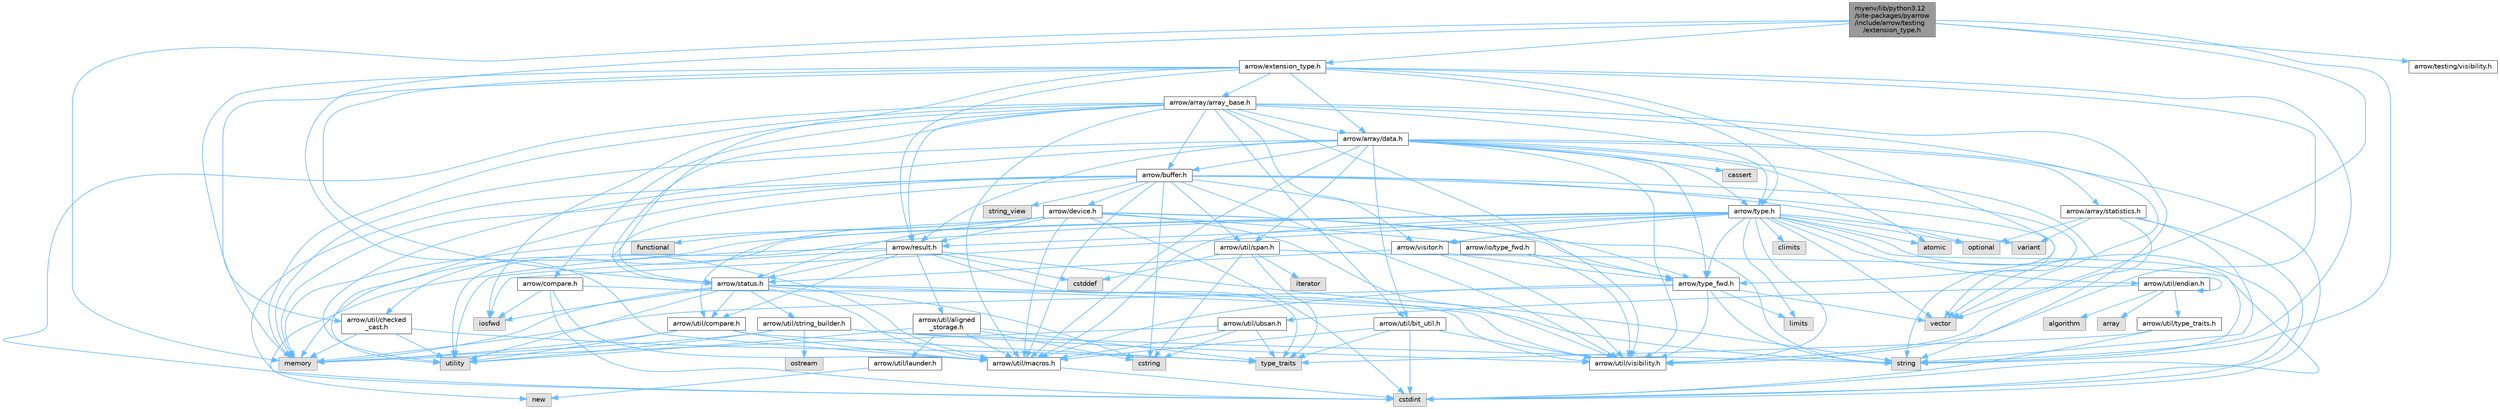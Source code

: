 digraph "myenv/lib/python3.12/site-packages/pyarrow/include/arrow/testing/extension_type.h"
{
 // LATEX_PDF_SIZE
  bgcolor="transparent";
  edge [fontname=Helvetica,fontsize=10,labelfontname=Helvetica,labelfontsize=10];
  node [fontname=Helvetica,fontsize=10,shape=box,height=0.2,width=0.4];
  Node1 [id="Node000001",label="myenv/lib/python3.12\l/site-packages/pyarrow\l/include/arrow/testing\l/extension_type.h",height=0.2,width=0.4,color="gray40", fillcolor="grey60", style="filled", fontcolor="black",tooltip=" "];
  Node1 -> Node2 [id="edge1_Node000001_Node000002",color="steelblue1",style="solid",tooltip=" "];
  Node2 [id="Node000002",label="memory",height=0.2,width=0.4,color="grey60", fillcolor="#E0E0E0", style="filled",tooltip=" "];
  Node1 -> Node3 [id="edge2_Node000001_Node000003",color="steelblue1",style="solid",tooltip=" "];
  Node3 [id="Node000003",label="string",height=0.2,width=0.4,color="grey60", fillcolor="#E0E0E0", style="filled",tooltip=" "];
  Node1 -> Node4 [id="edge3_Node000001_Node000004",color="steelblue1",style="solid",tooltip=" "];
  Node4 [id="Node000004",label="vector",height=0.2,width=0.4,color="grey60", fillcolor="#E0E0E0", style="filled",tooltip=" "];
  Node1 -> Node5 [id="edge4_Node000001_Node000005",color="steelblue1",style="solid",tooltip=" "];
  Node5 [id="Node000005",label="arrow/extension_type.h",height=0.2,width=0.4,color="grey40", fillcolor="white", style="filled",URL="$include_2arrow_2extension__type_8h.html",tooltip=" "];
  Node5 -> Node2 [id="edge5_Node000005_Node000002",color="steelblue1",style="solid",tooltip=" "];
  Node5 -> Node3 [id="edge6_Node000005_Node000003",color="steelblue1",style="solid",tooltip=" "];
  Node5 -> Node6 [id="edge7_Node000005_Node000006",color="steelblue1",style="solid",tooltip=" "];
  Node6 [id="Node000006",label="arrow/array/array_base.h",height=0.2,width=0.4,color="grey40", fillcolor="white", style="filled",URL="$array__base_8h.html",tooltip=" "];
  Node6 -> Node7 [id="edge8_Node000006_Node000007",color="steelblue1",style="solid",tooltip=" "];
  Node7 [id="Node000007",label="cstdint",height=0.2,width=0.4,color="grey60", fillcolor="#E0E0E0", style="filled",tooltip=" "];
  Node6 -> Node8 [id="edge9_Node000006_Node000008",color="steelblue1",style="solid",tooltip=" "];
  Node8 [id="Node000008",label="iosfwd",height=0.2,width=0.4,color="grey60", fillcolor="#E0E0E0", style="filled",tooltip=" "];
  Node6 -> Node2 [id="edge10_Node000006_Node000002",color="steelblue1",style="solid",tooltip=" "];
  Node6 -> Node3 [id="edge11_Node000006_Node000003",color="steelblue1",style="solid",tooltip=" "];
  Node6 -> Node4 [id="edge12_Node000006_Node000004",color="steelblue1",style="solid",tooltip=" "];
  Node6 -> Node9 [id="edge13_Node000006_Node000009",color="steelblue1",style="solid",tooltip=" "];
  Node9 [id="Node000009",label="arrow/array/data.h",height=0.2,width=0.4,color="grey40", fillcolor="white", style="filled",URL="$data_8h.html",tooltip=" "];
  Node9 -> Node10 [id="edge14_Node000009_Node000010",color="steelblue1",style="solid",tooltip=" "];
  Node10 [id="Node000010",label="atomic",height=0.2,width=0.4,color="grey60", fillcolor="#E0E0E0", style="filled",tooltip=" "];
  Node9 -> Node11 [id="edge15_Node000009_Node000011",color="steelblue1",style="solid",tooltip=" "];
  Node11 [id="Node000011",label="cassert",height=0.2,width=0.4,color="grey60", fillcolor="#E0E0E0", style="filled",tooltip=" "];
  Node9 -> Node7 [id="edge16_Node000009_Node000007",color="steelblue1",style="solid",tooltip=" "];
  Node9 -> Node2 [id="edge17_Node000009_Node000002",color="steelblue1",style="solid",tooltip=" "];
  Node9 -> Node12 [id="edge18_Node000009_Node000012",color="steelblue1",style="solid",tooltip=" "];
  Node12 [id="Node000012",label="utility",height=0.2,width=0.4,color="grey60", fillcolor="#E0E0E0", style="filled",tooltip=" "];
  Node9 -> Node4 [id="edge19_Node000009_Node000004",color="steelblue1",style="solid",tooltip=" "];
  Node9 -> Node13 [id="edge20_Node000009_Node000013",color="steelblue1",style="solid",tooltip=" "];
  Node13 [id="Node000013",label="arrow/array/statistics.h",height=0.2,width=0.4,color="grey40", fillcolor="white", style="filled",URL="$arrow_2array_2statistics_8h.html",tooltip=" "];
  Node13 -> Node7 [id="edge21_Node000013_Node000007",color="steelblue1",style="solid",tooltip=" "];
  Node13 -> Node14 [id="edge22_Node000013_Node000014",color="steelblue1",style="solid",tooltip=" "];
  Node14 [id="Node000014",label="optional",height=0.2,width=0.4,color="grey60", fillcolor="#E0E0E0", style="filled",tooltip=" "];
  Node13 -> Node3 [id="edge23_Node000013_Node000003",color="steelblue1",style="solid",tooltip=" "];
  Node13 -> Node15 [id="edge24_Node000013_Node000015",color="steelblue1",style="solid",tooltip=" "];
  Node15 [id="Node000015",label="variant",height=0.2,width=0.4,color="grey60", fillcolor="#E0E0E0", style="filled",tooltip=" "];
  Node13 -> Node16 [id="edge25_Node000013_Node000016",color="steelblue1",style="solid",tooltip=" "];
  Node16 [id="Node000016",label="arrow/util/visibility.h",height=0.2,width=0.4,color="grey40", fillcolor="white", style="filled",URL="$include_2arrow_2util_2visibility_8h.html",tooltip=" "];
  Node9 -> Node17 [id="edge26_Node000009_Node000017",color="steelblue1",style="solid",tooltip=" "];
  Node17 [id="Node000017",label="arrow/buffer.h",height=0.2,width=0.4,color="grey40", fillcolor="white", style="filled",URL="$buffer_8h.html",tooltip=" "];
  Node17 -> Node7 [id="edge27_Node000017_Node000007",color="steelblue1",style="solid",tooltip=" "];
  Node17 -> Node18 [id="edge28_Node000017_Node000018",color="steelblue1",style="solid",tooltip=" "];
  Node18 [id="Node000018",label="cstring",height=0.2,width=0.4,color="grey60", fillcolor="#E0E0E0", style="filled",tooltip=" "];
  Node17 -> Node2 [id="edge29_Node000017_Node000002",color="steelblue1",style="solid",tooltip=" "];
  Node17 -> Node14 [id="edge30_Node000017_Node000014",color="steelblue1",style="solid",tooltip=" "];
  Node17 -> Node3 [id="edge31_Node000017_Node000003",color="steelblue1",style="solid",tooltip=" "];
  Node17 -> Node19 [id="edge32_Node000017_Node000019",color="steelblue1",style="solid",tooltip=" "];
  Node19 [id="Node000019",label="string_view",height=0.2,width=0.4,color="grey60", fillcolor="#E0E0E0", style="filled",tooltip=" "];
  Node17 -> Node12 [id="edge33_Node000017_Node000012",color="steelblue1",style="solid",tooltip=" "];
  Node17 -> Node4 [id="edge34_Node000017_Node000004",color="steelblue1",style="solid",tooltip=" "];
  Node17 -> Node20 [id="edge35_Node000017_Node000020",color="steelblue1",style="solid",tooltip=" "];
  Node20 [id="Node000020",label="arrow/device.h",height=0.2,width=0.4,color="grey40", fillcolor="white", style="filled",URL="$device_8h.html",tooltip=" "];
  Node20 -> Node7 [id="edge36_Node000020_Node000007",color="steelblue1",style="solid",tooltip=" "];
  Node20 -> Node21 [id="edge37_Node000020_Node000021",color="steelblue1",style="solid",tooltip=" "];
  Node21 [id="Node000021",label="functional",height=0.2,width=0.4,color="grey60", fillcolor="#E0E0E0", style="filled",tooltip=" "];
  Node20 -> Node2 [id="edge38_Node000020_Node000002",color="steelblue1",style="solid",tooltip=" "];
  Node20 -> Node3 [id="edge39_Node000020_Node000003",color="steelblue1",style="solid",tooltip=" "];
  Node20 -> Node22 [id="edge40_Node000020_Node000022",color="steelblue1",style="solid",tooltip=" "];
  Node22 [id="Node000022",label="arrow/io/type_fwd.h",height=0.2,width=0.4,color="grey40", fillcolor="white", style="filled",URL="$arrow_2io_2type__fwd_8h.html",tooltip=" "];
  Node22 -> Node23 [id="edge41_Node000022_Node000023",color="steelblue1",style="solid",tooltip=" "];
  Node23 [id="Node000023",label="arrow/type_fwd.h",height=0.2,width=0.4,color="grey40", fillcolor="white", style="filled",URL="$arrow_2type__fwd_8h.html",tooltip=" "];
  Node23 -> Node24 [id="edge42_Node000023_Node000024",color="steelblue1",style="solid",tooltip=" "];
  Node24 [id="Node000024",label="limits",height=0.2,width=0.4,color="grey60", fillcolor="#E0E0E0", style="filled",tooltip=" "];
  Node23 -> Node2 [id="edge43_Node000023_Node000002",color="steelblue1",style="solid",tooltip=" "];
  Node23 -> Node3 [id="edge44_Node000023_Node000003",color="steelblue1",style="solid",tooltip=" "];
  Node23 -> Node4 [id="edge45_Node000023_Node000004",color="steelblue1",style="solid",tooltip=" "];
  Node23 -> Node25 [id="edge46_Node000023_Node000025",color="steelblue1",style="solid",tooltip=" "];
  Node25 [id="Node000025",label="arrow/util/macros.h",height=0.2,width=0.4,color="grey40", fillcolor="white", style="filled",URL="$macros_8h.html",tooltip=" "];
  Node25 -> Node7 [id="edge47_Node000025_Node000007",color="steelblue1",style="solid",tooltip=" "];
  Node23 -> Node16 [id="edge48_Node000023_Node000016",color="steelblue1",style="solid",tooltip=" "];
  Node22 -> Node16 [id="edge49_Node000022_Node000016",color="steelblue1",style="solid",tooltip=" "];
  Node20 -> Node26 [id="edge50_Node000020_Node000026",color="steelblue1",style="solid",tooltip=" "];
  Node26 [id="Node000026",label="arrow/result.h",height=0.2,width=0.4,color="grey40", fillcolor="white", style="filled",URL="$result_8h.html",tooltip=" "];
  Node26 -> Node27 [id="edge51_Node000026_Node000027",color="steelblue1",style="solid",tooltip=" "];
  Node27 [id="Node000027",label="cstddef",height=0.2,width=0.4,color="grey60", fillcolor="#E0E0E0", style="filled",tooltip=" "];
  Node26 -> Node28 [id="edge52_Node000026_Node000028",color="steelblue1",style="solid",tooltip=" "];
  Node28 [id="Node000028",label="new",height=0.2,width=0.4,color="grey60", fillcolor="#E0E0E0", style="filled",tooltip=" "];
  Node26 -> Node3 [id="edge53_Node000026_Node000003",color="steelblue1",style="solid",tooltip=" "];
  Node26 -> Node29 [id="edge54_Node000026_Node000029",color="steelblue1",style="solid",tooltip=" "];
  Node29 [id="Node000029",label="type_traits",height=0.2,width=0.4,color="grey60", fillcolor="#E0E0E0", style="filled",tooltip=" "];
  Node26 -> Node12 [id="edge55_Node000026_Node000012",color="steelblue1",style="solid",tooltip=" "];
  Node26 -> Node30 [id="edge56_Node000026_Node000030",color="steelblue1",style="solid",tooltip=" "];
  Node30 [id="Node000030",label="arrow/status.h",height=0.2,width=0.4,color="grey40", fillcolor="white", style="filled",URL="$status_8h.html",tooltip=" "];
  Node30 -> Node18 [id="edge57_Node000030_Node000018",color="steelblue1",style="solid",tooltip=" "];
  Node30 -> Node8 [id="edge58_Node000030_Node000008",color="steelblue1",style="solid",tooltip=" "];
  Node30 -> Node2 [id="edge59_Node000030_Node000002",color="steelblue1",style="solid",tooltip=" "];
  Node30 -> Node3 [id="edge60_Node000030_Node000003",color="steelblue1",style="solid",tooltip=" "];
  Node30 -> Node12 [id="edge61_Node000030_Node000012",color="steelblue1",style="solid",tooltip=" "];
  Node30 -> Node31 [id="edge62_Node000030_Node000031",color="steelblue1",style="solid",tooltip=" "];
  Node31 [id="Node000031",label="arrow/util/compare.h",height=0.2,width=0.4,color="grey40", fillcolor="white", style="filled",URL="$util_2compare_8h.html",tooltip=" "];
  Node31 -> Node2 [id="edge63_Node000031_Node000002",color="steelblue1",style="solid",tooltip=" "];
  Node31 -> Node29 [id="edge64_Node000031_Node000029",color="steelblue1",style="solid",tooltip=" "];
  Node31 -> Node12 [id="edge65_Node000031_Node000012",color="steelblue1",style="solid",tooltip=" "];
  Node31 -> Node25 [id="edge66_Node000031_Node000025",color="steelblue1",style="solid",tooltip=" "];
  Node30 -> Node25 [id="edge67_Node000030_Node000025",color="steelblue1",style="solid",tooltip=" "];
  Node30 -> Node32 [id="edge68_Node000030_Node000032",color="steelblue1",style="solid",tooltip=" "];
  Node32 [id="Node000032",label="arrow/util/string_builder.h",height=0.2,width=0.4,color="grey40", fillcolor="white", style="filled",URL="$string__builder_8h.html",tooltip=" "];
  Node32 -> Node2 [id="edge69_Node000032_Node000002",color="steelblue1",style="solid",tooltip=" "];
  Node32 -> Node33 [id="edge70_Node000032_Node000033",color="steelblue1",style="solid",tooltip=" "];
  Node33 [id="Node000033",label="ostream",height=0.2,width=0.4,color="grey60", fillcolor="#E0E0E0", style="filled",tooltip=" "];
  Node32 -> Node3 [id="edge71_Node000032_Node000003",color="steelblue1",style="solid",tooltip=" "];
  Node32 -> Node12 [id="edge72_Node000032_Node000012",color="steelblue1",style="solid",tooltip=" "];
  Node32 -> Node16 [id="edge73_Node000032_Node000016",color="steelblue1",style="solid",tooltip=" "];
  Node30 -> Node16 [id="edge74_Node000030_Node000016",color="steelblue1",style="solid",tooltip=" "];
  Node26 -> Node34 [id="edge75_Node000026_Node000034",color="steelblue1",style="solid",tooltip=" "];
  Node34 [id="Node000034",label="arrow/util/aligned\l_storage.h",height=0.2,width=0.4,color="grey40", fillcolor="white", style="filled",URL="$aligned__storage_8h.html",tooltip=" "];
  Node34 -> Node18 [id="edge76_Node000034_Node000018",color="steelblue1",style="solid",tooltip=" "];
  Node34 -> Node29 [id="edge77_Node000034_Node000029",color="steelblue1",style="solid",tooltip=" "];
  Node34 -> Node12 [id="edge78_Node000034_Node000012",color="steelblue1",style="solid",tooltip=" "];
  Node34 -> Node35 [id="edge79_Node000034_Node000035",color="steelblue1",style="solid",tooltip=" "];
  Node35 [id="Node000035",label="arrow/util/launder.h",height=0.2,width=0.4,color="grey40", fillcolor="white", style="filled",URL="$launder_8h.html",tooltip=" "];
  Node35 -> Node28 [id="edge80_Node000035_Node000028",color="steelblue1",style="solid",tooltip=" "];
  Node34 -> Node25 [id="edge81_Node000034_Node000025",color="steelblue1",style="solid",tooltip=" "];
  Node26 -> Node31 [id="edge82_Node000026_Node000031",color="steelblue1",style="solid",tooltip=" "];
  Node20 -> Node30 [id="edge83_Node000020_Node000030",color="steelblue1",style="solid",tooltip=" "];
  Node20 -> Node23 [id="edge84_Node000020_Node000023",color="steelblue1",style="solid",tooltip=" "];
  Node20 -> Node31 [id="edge85_Node000020_Node000031",color="steelblue1",style="solid",tooltip=" "];
  Node20 -> Node25 [id="edge86_Node000020_Node000025",color="steelblue1",style="solid",tooltip=" "];
  Node20 -> Node16 [id="edge87_Node000020_Node000016",color="steelblue1",style="solid",tooltip=" "];
  Node17 -> Node30 [id="edge88_Node000017_Node000030",color="steelblue1",style="solid",tooltip=" "];
  Node17 -> Node23 [id="edge89_Node000017_Node000023",color="steelblue1",style="solid",tooltip=" "];
  Node17 -> Node25 [id="edge90_Node000017_Node000025",color="steelblue1",style="solid",tooltip=" "];
  Node17 -> Node36 [id="edge91_Node000017_Node000036",color="steelblue1",style="solid",tooltip=" "];
  Node36 [id="Node000036",label="arrow/util/span.h",height=0.2,width=0.4,color="grey40", fillcolor="white", style="filled",URL="$span_8h.html",tooltip=" "];
  Node36 -> Node27 [id="edge92_Node000036_Node000027",color="steelblue1",style="solid",tooltip=" "];
  Node36 -> Node7 [id="edge93_Node000036_Node000007",color="steelblue1",style="solid",tooltip=" "];
  Node36 -> Node18 [id="edge94_Node000036_Node000018",color="steelblue1",style="solid",tooltip=" "];
  Node36 -> Node37 [id="edge95_Node000036_Node000037",color="steelblue1",style="solid",tooltip=" "];
  Node37 [id="Node000037",label="iterator",height=0.2,width=0.4,color="grey60", fillcolor="#E0E0E0", style="filled",tooltip=" "];
  Node36 -> Node29 [id="edge96_Node000036_Node000029",color="steelblue1",style="solid",tooltip=" "];
  Node17 -> Node16 [id="edge97_Node000017_Node000016",color="steelblue1",style="solid",tooltip=" "];
  Node9 -> Node26 [id="edge98_Node000009_Node000026",color="steelblue1",style="solid",tooltip=" "];
  Node9 -> Node38 [id="edge99_Node000009_Node000038",color="steelblue1",style="solid",tooltip=" "];
  Node38 [id="Node000038",label="arrow/type.h",height=0.2,width=0.4,color="grey40", fillcolor="white", style="filled",URL="$type_8h.html",tooltip=" "];
  Node38 -> Node10 [id="edge100_Node000038_Node000010",color="steelblue1",style="solid",tooltip=" "];
  Node38 -> Node39 [id="edge101_Node000038_Node000039",color="steelblue1",style="solid",tooltip=" "];
  Node39 [id="Node000039",label="climits",height=0.2,width=0.4,color="grey60", fillcolor="#E0E0E0", style="filled",tooltip=" "];
  Node38 -> Node7 [id="edge102_Node000038_Node000007",color="steelblue1",style="solid",tooltip=" "];
  Node38 -> Node8 [id="edge103_Node000038_Node000008",color="steelblue1",style="solid",tooltip=" "];
  Node38 -> Node24 [id="edge104_Node000038_Node000024",color="steelblue1",style="solid",tooltip=" "];
  Node38 -> Node2 [id="edge105_Node000038_Node000002",color="steelblue1",style="solid",tooltip=" "];
  Node38 -> Node14 [id="edge106_Node000038_Node000014",color="steelblue1",style="solid",tooltip=" "];
  Node38 -> Node3 [id="edge107_Node000038_Node000003",color="steelblue1",style="solid",tooltip=" "];
  Node38 -> Node12 [id="edge108_Node000038_Node000012",color="steelblue1",style="solid",tooltip=" "];
  Node38 -> Node15 [id="edge109_Node000038_Node000015",color="steelblue1",style="solid",tooltip=" "];
  Node38 -> Node4 [id="edge110_Node000038_Node000004",color="steelblue1",style="solid",tooltip=" "];
  Node38 -> Node26 [id="edge111_Node000038_Node000026",color="steelblue1",style="solid",tooltip=" "];
  Node38 -> Node23 [id="edge112_Node000038_Node000023",color="steelblue1",style="solid",tooltip=" "];
  Node38 -> Node40 [id="edge113_Node000038_Node000040",color="steelblue1",style="solid",tooltip=" "];
  Node40 [id="Node000040",label="arrow/util/checked\l_cast.h",height=0.2,width=0.4,color="grey40", fillcolor="white", style="filled",URL="$checked__cast_8h.html",tooltip=" "];
  Node40 -> Node2 [id="edge114_Node000040_Node000002",color="steelblue1",style="solid",tooltip=" "];
  Node40 -> Node29 [id="edge115_Node000040_Node000029",color="steelblue1",style="solid",tooltip=" "];
  Node40 -> Node12 [id="edge116_Node000040_Node000012",color="steelblue1",style="solid",tooltip=" "];
  Node38 -> Node41 [id="edge117_Node000038_Node000041",color="steelblue1",style="solid",tooltip=" "];
  Node41 [id="Node000041",label="arrow/util/endian.h",height=0.2,width=0.4,color="grey40", fillcolor="white", style="filled",URL="$endian_8h.html",tooltip=" "];
  Node41 -> Node41 [id="edge118_Node000041_Node000041",color="steelblue1",style="solid",tooltip=" "];
  Node41 -> Node42 [id="edge119_Node000041_Node000042",color="steelblue1",style="solid",tooltip=" "];
  Node42 [id="Node000042",label="algorithm",height=0.2,width=0.4,color="grey60", fillcolor="#E0E0E0", style="filled",tooltip=" "];
  Node41 -> Node43 [id="edge120_Node000041_Node000043",color="steelblue1",style="solid",tooltip=" "];
  Node43 [id="Node000043",label="array",height=0.2,width=0.4,color="grey60", fillcolor="#E0E0E0", style="filled",tooltip=" "];
  Node41 -> Node44 [id="edge121_Node000041_Node000044",color="steelblue1",style="solid",tooltip=" "];
  Node44 [id="Node000044",label="arrow/util/type_traits.h",height=0.2,width=0.4,color="grey40", fillcolor="white", style="filled",URL="$include_2arrow_2util_2type__traits_8h.html",tooltip=" "];
  Node44 -> Node7 [id="edge122_Node000044_Node000007",color="steelblue1",style="solid",tooltip=" "];
  Node44 -> Node29 [id="edge123_Node000044_Node000029",color="steelblue1",style="solid",tooltip=" "];
  Node41 -> Node45 [id="edge124_Node000041_Node000045",color="steelblue1",style="solid",tooltip=" "];
  Node45 [id="Node000045",label="arrow/util/ubsan.h",height=0.2,width=0.4,color="grey40", fillcolor="white", style="filled",URL="$ubsan_8h.html",tooltip=" "];
  Node45 -> Node18 [id="edge125_Node000045_Node000018",color="steelblue1",style="solid",tooltip=" "];
  Node45 -> Node2 [id="edge126_Node000045_Node000002",color="steelblue1",style="solid",tooltip=" "];
  Node45 -> Node29 [id="edge127_Node000045_Node000029",color="steelblue1",style="solid",tooltip=" "];
  Node45 -> Node25 [id="edge128_Node000045_Node000025",color="steelblue1",style="solid",tooltip=" "];
  Node38 -> Node25 [id="edge129_Node000038_Node000025",color="steelblue1",style="solid",tooltip=" "];
  Node38 -> Node16 [id="edge130_Node000038_Node000016",color="steelblue1",style="solid",tooltip=" "];
  Node38 -> Node46 [id="edge131_Node000038_Node000046",color="steelblue1",style="solid",tooltip=" "];
  Node46 [id="Node000046",label="arrow/visitor.h",height=0.2,width=0.4,color="grey40", fillcolor="white", style="filled",URL="$visitor_8h.html",tooltip=" "];
  Node46 -> Node30 [id="edge132_Node000046_Node000030",color="steelblue1",style="solid",tooltip=" "];
  Node46 -> Node23 [id="edge133_Node000046_Node000023",color="steelblue1",style="solid",tooltip=" "];
  Node46 -> Node16 [id="edge134_Node000046_Node000016",color="steelblue1",style="solid",tooltip=" "];
  Node9 -> Node23 [id="edge135_Node000009_Node000023",color="steelblue1",style="solid",tooltip=" "];
  Node9 -> Node47 [id="edge136_Node000009_Node000047",color="steelblue1",style="solid",tooltip=" "];
  Node47 [id="Node000047",label="arrow/util/bit_util.h",height=0.2,width=0.4,color="grey40", fillcolor="white", style="filled",URL="$bit__util_8h.html",tooltip=" "];
  Node47 -> Node7 [id="edge137_Node000047_Node000007",color="steelblue1",style="solid",tooltip=" "];
  Node47 -> Node29 [id="edge138_Node000047_Node000029",color="steelblue1",style="solid",tooltip=" "];
  Node47 -> Node25 [id="edge139_Node000047_Node000025",color="steelblue1",style="solid",tooltip=" "];
  Node47 -> Node16 [id="edge140_Node000047_Node000016",color="steelblue1",style="solid",tooltip=" "];
  Node9 -> Node25 [id="edge141_Node000009_Node000025",color="steelblue1",style="solid",tooltip=" "];
  Node9 -> Node36 [id="edge142_Node000009_Node000036",color="steelblue1",style="solid",tooltip=" "];
  Node9 -> Node16 [id="edge143_Node000009_Node000016",color="steelblue1",style="solid",tooltip=" "];
  Node6 -> Node17 [id="edge144_Node000006_Node000017",color="steelblue1",style="solid",tooltip=" "];
  Node6 -> Node48 [id="edge145_Node000006_Node000048",color="steelblue1",style="solid",tooltip=" "];
  Node48 [id="Node000048",label="arrow/compare.h",height=0.2,width=0.4,color="grey40", fillcolor="white", style="filled",URL="$compare_8h.html",tooltip=" "];
  Node48 -> Node7 [id="edge146_Node000048_Node000007",color="steelblue1",style="solid",tooltip=" "];
  Node48 -> Node8 [id="edge147_Node000048_Node000008",color="steelblue1",style="solid",tooltip=" "];
  Node48 -> Node25 [id="edge148_Node000048_Node000025",color="steelblue1",style="solid",tooltip=" "];
  Node48 -> Node16 [id="edge149_Node000048_Node000016",color="steelblue1",style="solid",tooltip=" "];
  Node6 -> Node26 [id="edge150_Node000006_Node000026",color="steelblue1",style="solid",tooltip=" "];
  Node6 -> Node30 [id="edge151_Node000006_Node000030",color="steelblue1",style="solid",tooltip=" "];
  Node6 -> Node38 [id="edge152_Node000006_Node000038",color="steelblue1",style="solid",tooltip=" "];
  Node6 -> Node47 [id="edge153_Node000006_Node000047",color="steelblue1",style="solid",tooltip=" "];
  Node6 -> Node25 [id="edge154_Node000006_Node000025",color="steelblue1",style="solid",tooltip=" "];
  Node6 -> Node16 [id="edge155_Node000006_Node000016",color="steelblue1",style="solid",tooltip=" "];
  Node6 -> Node46 [id="edge156_Node000006_Node000046",color="steelblue1",style="solid",tooltip=" "];
  Node5 -> Node9 [id="edge157_Node000005_Node000009",color="steelblue1",style="solid",tooltip=" "];
  Node5 -> Node26 [id="edge158_Node000005_Node000026",color="steelblue1",style="solid",tooltip=" "];
  Node5 -> Node30 [id="edge159_Node000005_Node000030",color="steelblue1",style="solid",tooltip=" "];
  Node5 -> Node38 [id="edge160_Node000005_Node000038",color="steelblue1",style="solid",tooltip=" "];
  Node5 -> Node23 [id="edge161_Node000005_Node000023",color="steelblue1",style="solid",tooltip=" "];
  Node5 -> Node40 [id="edge162_Node000005_Node000040",color="steelblue1",style="solid",tooltip=" "];
  Node5 -> Node25 [id="edge163_Node000005_Node000025",color="steelblue1",style="solid",tooltip=" "];
  Node5 -> Node16 [id="edge164_Node000005_Node000016",color="steelblue1",style="solid",tooltip=" "];
  Node1 -> Node49 [id="edge165_Node000001_Node000049",color="steelblue1",style="solid",tooltip=" "];
  Node49 [id="Node000049",label="arrow/testing/visibility.h",height=0.2,width=0.4,color="grey40", fillcolor="white", style="filled",URL="$include_2arrow_2testing_2visibility_8h.html",tooltip=" "];
  Node1 -> Node25 [id="edge166_Node000001_Node000025",color="steelblue1",style="solid",tooltip=" "];
}

